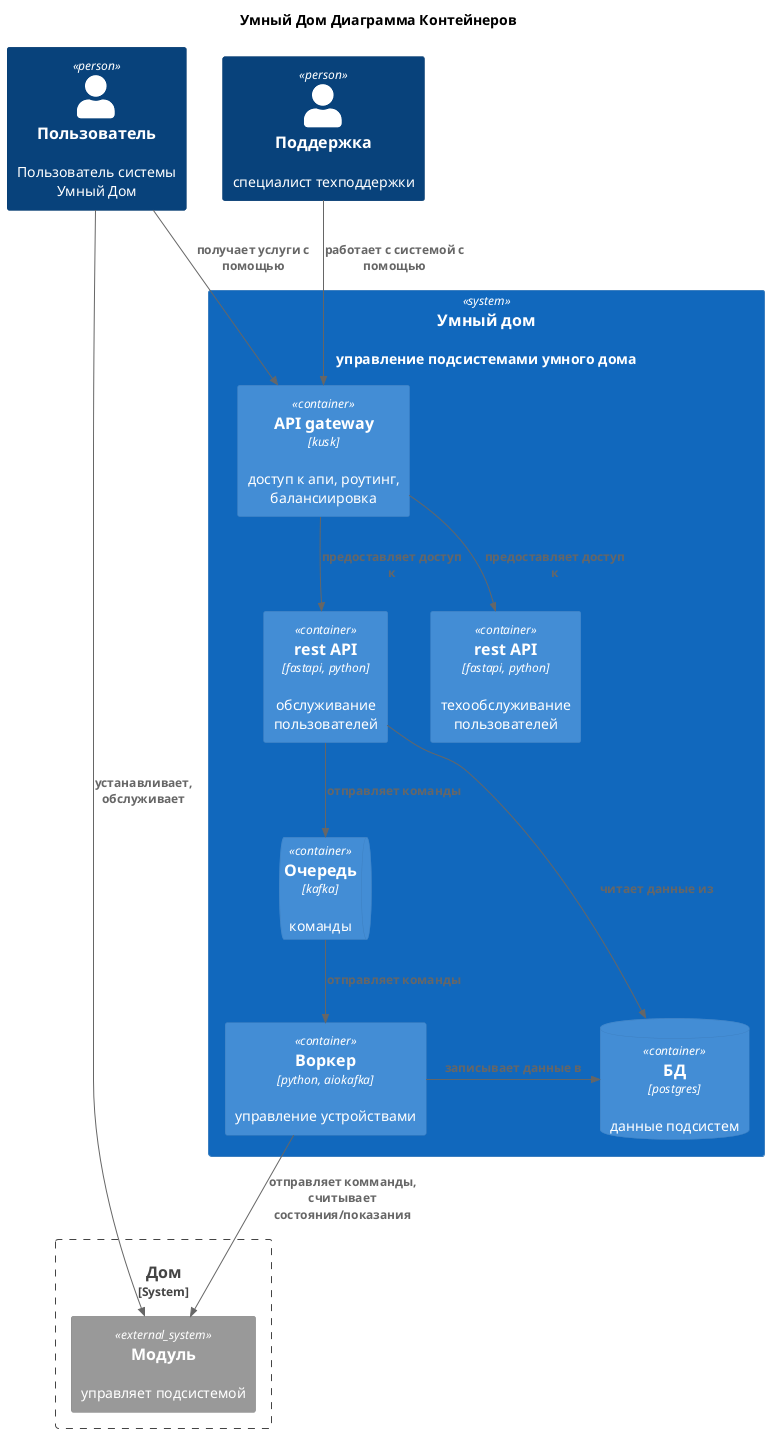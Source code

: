 @startuml

title Умный Дом Диаграмма Контейнеров
!include <C4/C4_Container>

Person(user, "Пользователь", "Пользователь системы Умный Дом")
Person(employee, "Поддержка", "специалист техподдержки")

System(Server, "Умный дом", "управление подсистемaми умного дома") {
    Container(apigateway, "API gateway", "kusk", "доступ к апи, роутинг, балансиировка")
    Container(api, "rest API", "fastapi, python", "обслуживание пользователей")
    Container(helpdesk, "rest API", "fastapi, python", "техообслуживание пользователей")
    ContainerQueue(queue, "Очередь", "kafka", "команды")
    ContainerDb(db, "БД", "postgres", "данные подсистем")
    Container(worker, "Воркер", "python, aiokafka", "управление устройствами")
    Rel_Down(api, queue, "отправляет команды")
    Rel_Down(queue, worker, "отправляет команды")
    Rel_Right(api, db, "читает данные из")
    Rel_Right(worker, db, "записывает данные в")
}
System_Boundary(House, "Дом") {
    System_Ext(module, "Модуль", "управляет подсистемой")
}

Rel(user, apigateway, "получает услуги с помощью")
Rel(employee, apigateway, "работает с системой с помощью")
Rel(apigateway, helpdesk, "предоставляет доступ к")
Rel(apigateway, api, "предоставляет доступ к")
Rel(worker, module, "отправляет комманды, считывает состояния/показания")
Rel(user, module, "устанавливает, обслуживает")

@enduml
